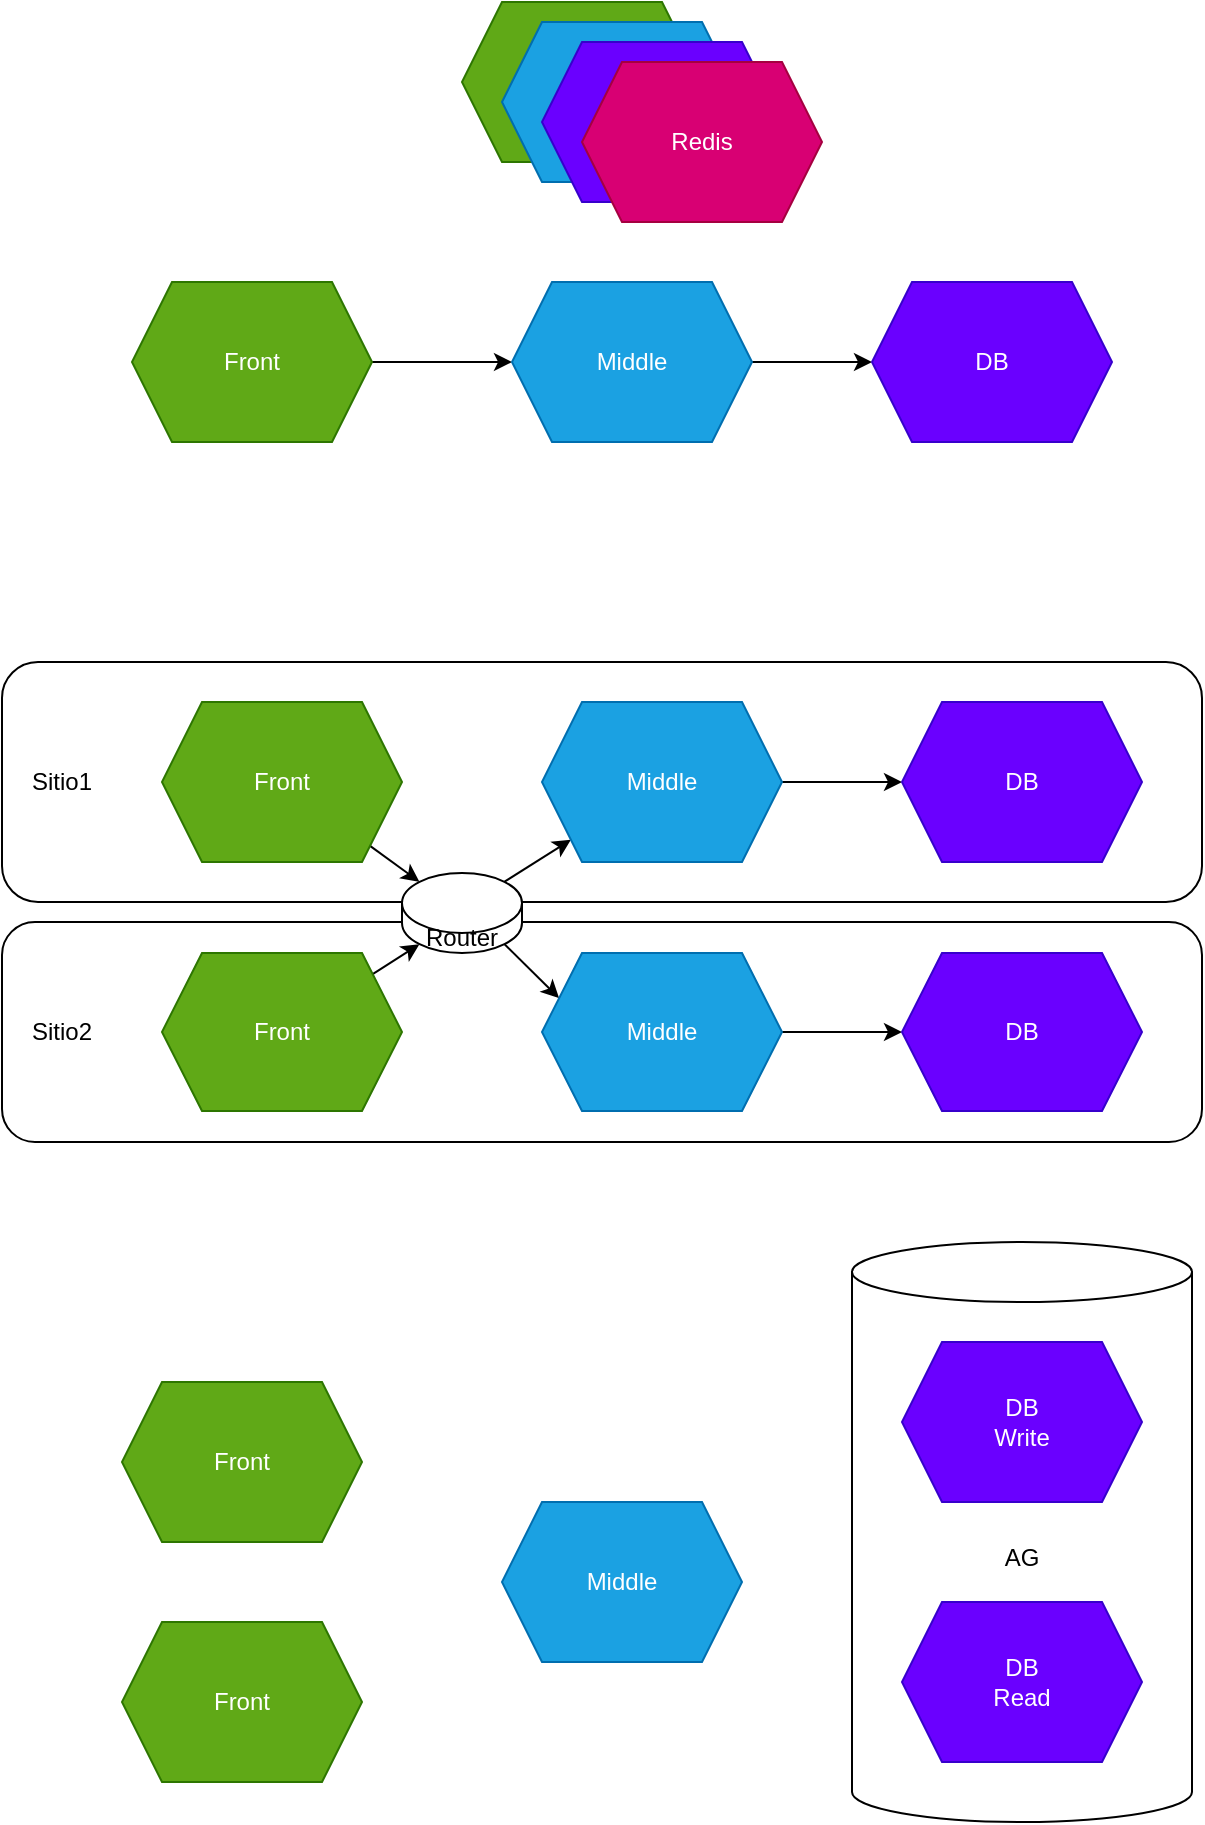<mxfile>
    <diagram id="-C7h7EkDH-zOcCqGCGdw" name="Page-1">
        <mxGraphModel dx="1082" dy="1083" grid="1" gridSize="10" guides="1" tooltips="1" connect="1" arrows="1" fold="1" page="1" pageScale="1" pageWidth="850" pageHeight="1100" math="0" shadow="0">
            <root>
                <mxCell id="0"/>
                <mxCell id="1" parent="0"/>
                <mxCell id="31" value="" style="rounded=1;whiteSpace=wrap;html=1;" parent="1" vertex="1">
                    <mxGeometry x="60" y="480" width="600" height="110" as="geometry"/>
                </mxCell>
                <mxCell id="30" value="" style="rounded=1;whiteSpace=wrap;html=1;" parent="1" vertex="1">
                    <mxGeometry x="60" y="350" width="600" height="120" as="geometry"/>
                </mxCell>
                <mxCell id="19" value="AG" style="shape=cylinder3;whiteSpace=wrap;html=1;boundedLbl=1;backgroundOutline=1;size=15;" parent="1" vertex="1">
                    <mxGeometry x="485" y="640" width="170" height="290" as="geometry"/>
                </mxCell>
                <mxCell id="6" value="" style="edgeStyle=none;html=1;" parent="1" source="3" target="5" edge="1">
                    <mxGeometry relative="1" as="geometry"/>
                </mxCell>
                <mxCell id="3" value="Front" style="shape=hexagon;perimeter=hexagonPerimeter2;whiteSpace=wrap;html=1;fixedSize=1;fillColor=#60a917;fontColor=#ffffff;strokeColor=#2D7600;" parent="1" vertex="1">
                    <mxGeometry x="125" y="160" width="120" height="80" as="geometry"/>
                </mxCell>
                <mxCell id="8" value="" style="edgeStyle=none;html=1;" parent="1" source="5" target="7" edge="1">
                    <mxGeometry relative="1" as="geometry"/>
                </mxCell>
                <mxCell id="5" value="Middle" style="shape=hexagon;perimeter=hexagonPerimeter2;whiteSpace=wrap;html=1;fixedSize=1;fillColor=#1ba1e2;fontColor=#ffffff;strokeColor=#006EAF;" parent="1" vertex="1">
                    <mxGeometry x="315" y="160" width="120" height="80" as="geometry"/>
                </mxCell>
                <mxCell id="7" value="DB" style="shape=hexagon;perimeter=hexagonPerimeter2;whiteSpace=wrap;html=1;fixedSize=1;fillColor=#6a00ff;fontColor=#ffffff;strokeColor=#3700CC;" parent="1" vertex="1">
                    <mxGeometry x="495" y="160" width="120" height="80" as="geometry"/>
                </mxCell>
                <mxCell id="9" value="" style="shape=hexagon;perimeter=hexagonPerimeter2;whiteSpace=wrap;html=1;fixedSize=1;fillColor=#60a917;fontColor=#ffffff;strokeColor=#2D7600;" parent="1" vertex="1">
                    <mxGeometry x="290" y="20" width="120" height="80" as="geometry"/>
                </mxCell>
                <mxCell id="10" value="" style="shape=hexagon;perimeter=hexagonPerimeter2;whiteSpace=wrap;html=1;fixedSize=1;fillColor=#1ba1e2;fontColor=#ffffff;strokeColor=#006EAF;" parent="1" vertex="1">
                    <mxGeometry x="310" y="30" width="120" height="80" as="geometry"/>
                </mxCell>
                <mxCell id="11" value="" style="shape=hexagon;perimeter=hexagonPerimeter2;whiteSpace=wrap;html=1;fixedSize=1;fillColor=#6a00ff;fontColor=#ffffff;strokeColor=#3700CC;" parent="1" vertex="1">
                    <mxGeometry x="330" y="40" width="120" height="80" as="geometry"/>
                </mxCell>
                <mxCell id="12" value="Redis" style="shape=hexagon;perimeter=hexagonPerimeter2;whiteSpace=wrap;html=1;fixedSize=1;fillColor=#d80073;fontColor=#ffffff;strokeColor=#A50040;" parent="1" vertex="1">
                    <mxGeometry x="350" y="50" width="120" height="80" as="geometry"/>
                </mxCell>
                <mxCell id="43" value="" style="edgeStyle=none;html=1;entryX=0;entryY=0.25;entryDx=0;entryDy=0;exitX=0.855;exitY=1;exitDx=0;exitDy=-4.35;exitPerimeter=0;" parent="1" source="34" target="28" edge="1">
                    <mxGeometry relative="1" as="geometry"/>
                </mxCell>
                <mxCell id="13" value="Front" style="shape=hexagon;perimeter=hexagonPerimeter2;whiteSpace=wrap;html=1;fixedSize=1;fillColor=#60a917;fontColor=#ffffff;strokeColor=#2D7600;" parent="1" vertex="1">
                    <mxGeometry x="120" y="710" width="120" height="80" as="geometry"/>
                </mxCell>
                <mxCell id="14" value="Front" style="shape=hexagon;perimeter=hexagonPerimeter2;whiteSpace=wrap;html=1;fixedSize=1;fillColor=#60a917;fontColor=#ffffff;strokeColor=#2D7600;" parent="1" vertex="1">
                    <mxGeometry x="120" y="830" width="120" height="80" as="geometry"/>
                </mxCell>
                <mxCell id="15" value="Middle" style="shape=hexagon;perimeter=hexagonPerimeter2;whiteSpace=wrap;html=1;fixedSize=1;fillColor=#1ba1e2;fontColor=#ffffff;strokeColor=#006EAF;" parent="1" vertex="1">
                    <mxGeometry x="310" y="770" width="120" height="80" as="geometry"/>
                </mxCell>
                <mxCell id="16" value="DB&lt;br&gt;Write" style="shape=hexagon;perimeter=hexagonPerimeter2;whiteSpace=wrap;html=1;fixedSize=1;fillColor=#6a00ff;fontColor=#ffffff;strokeColor=#3700CC;" parent="1" vertex="1">
                    <mxGeometry x="510" y="690" width="120" height="80" as="geometry"/>
                </mxCell>
                <mxCell id="17" value="DB&lt;br&gt;Read" style="shape=hexagon;perimeter=hexagonPerimeter2;whiteSpace=wrap;html=1;fixedSize=1;fillColor=#6a00ff;fontColor=#ffffff;strokeColor=#3700CC;" parent="1" vertex="1">
                    <mxGeometry x="510" y="820" width="120" height="80" as="geometry"/>
                </mxCell>
                <mxCell id="20" value="" style="edgeStyle=none;html=1;entryX=0.145;entryY=0;entryDx=0;entryDy=4.35;entryPerimeter=0;" parent="1" source="21" target="34" edge="1">
                    <mxGeometry relative="1" as="geometry"/>
                </mxCell>
                <mxCell id="37" value="" style="edgeStyle=none;html=1;exitX=0.855;exitY=0;exitDx=0;exitDy=4.35;exitPerimeter=0;" parent="1" source="34" target="23" edge="1">
                    <mxGeometry relative="1" as="geometry"/>
                </mxCell>
                <mxCell id="21" value="Front" style="shape=hexagon;perimeter=hexagonPerimeter2;whiteSpace=wrap;html=1;fixedSize=1;fillColor=#60a917;fontColor=#ffffff;strokeColor=#2D7600;" parent="1" vertex="1">
                    <mxGeometry x="140" y="370" width="120" height="80" as="geometry"/>
                </mxCell>
                <mxCell id="22" value="" style="edgeStyle=none;html=1;" parent="1" source="23" target="24" edge="1">
                    <mxGeometry relative="1" as="geometry"/>
                </mxCell>
                <mxCell id="23" value="Middle" style="shape=hexagon;perimeter=hexagonPerimeter2;whiteSpace=wrap;html=1;fixedSize=1;fillColor=#1ba1e2;fontColor=#ffffff;strokeColor=#006EAF;" parent="1" vertex="1">
                    <mxGeometry x="330" y="370" width="120" height="80" as="geometry"/>
                </mxCell>
                <mxCell id="24" value="DB" style="shape=hexagon;perimeter=hexagonPerimeter2;whiteSpace=wrap;html=1;fixedSize=1;fillColor=#6a00ff;fontColor=#ffffff;strokeColor=#3700CC;" parent="1" vertex="1">
                    <mxGeometry x="510" y="370" width="120" height="80" as="geometry"/>
                </mxCell>
                <mxCell id="35" value="" style="edgeStyle=none;html=1;entryX=0.145;entryY=1;entryDx=0;entryDy=-4.35;entryPerimeter=0;" parent="1" source="26" target="34" edge="1">
                    <mxGeometry relative="1" as="geometry"/>
                </mxCell>
                <mxCell id="26" value="Front" style="shape=hexagon;perimeter=hexagonPerimeter2;whiteSpace=wrap;html=1;fixedSize=1;fillColor=#60a917;fontColor=#ffffff;strokeColor=#2D7600;" parent="1" vertex="1">
                    <mxGeometry x="140" y="495.5" width="120" height="79" as="geometry"/>
                </mxCell>
                <mxCell id="27" value="" style="edgeStyle=none;html=1;" parent="1" source="28" target="29" edge="1">
                    <mxGeometry relative="1" as="geometry"/>
                </mxCell>
                <mxCell id="28" value="Middle" style="shape=hexagon;perimeter=hexagonPerimeter2;whiteSpace=wrap;html=1;fixedSize=1;fillColor=#1ba1e2;fontColor=#ffffff;strokeColor=#006EAF;" parent="1" vertex="1">
                    <mxGeometry x="330" y="495.5" width="120" height="79" as="geometry"/>
                </mxCell>
                <mxCell id="29" value="DB" style="shape=hexagon;perimeter=hexagonPerimeter2;whiteSpace=wrap;html=1;fixedSize=1;fillColor=#6a00ff;fontColor=#ffffff;strokeColor=#3700CC;" parent="1" vertex="1">
                    <mxGeometry x="510" y="495.5" width="120" height="79" as="geometry"/>
                </mxCell>
                <mxCell id="34" value="Router" style="shape=cylinder3;whiteSpace=wrap;html=1;boundedLbl=1;backgroundOutline=1;size=15;" parent="1" vertex="1">
                    <mxGeometry x="260" y="455.5" width="60" height="40" as="geometry"/>
                </mxCell>
                <mxCell id="44" value="Sitio1" style="text;html=1;strokeColor=none;fillColor=none;align=center;verticalAlign=middle;whiteSpace=wrap;rounded=0;" parent="1" vertex="1">
                    <mxGeometry x="60" y="395" width="60" height="30" as="geometry"/>
                </mxCell>
                <mxCell id="45" value="Sitio2" style="text;html=1;strokeColor=none;fillColor=none;align=center;verticalAlign=middle;whiteSpace=wrap;rounded=0;" parent="1" vertex="1">
                    <mxGeometry x="60" y="520" width="60" height="30" as="geometry"/>
                </mxCell>
            </root>
        </mxGraphModel>
    </diagram>
</mxfile>